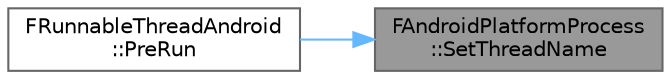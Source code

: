 digraph "FAndroidPlatformProcess::SetThreadName"
{
 // INTERACTIVE_SVG=YES
 // LATEX_PDF_SIZE
  bgcolor="transparent";
  edge [fontname=Helvetica,fontsize=10,labelfontname=Helvetica,labelfontsize=10];
  node [fontname=Helvetica,fontsize=10,shape=box,height=0.2,width=0.4];
  rankdir="RL";
  Node1 [id="Node000001",label="FAndroidPlatformProcess\l::SetThreadName",height=0.2,width=0.4,color="gray40", fillcolor="grey60", style="filled", fontcolor="black",tooltip=" "];
  Node1 -> Node2 [id="edge1_Node000001_Node000002",dir="back",color="steelblue1",style="solid",tooltip=" "];
  Node2 [id="Node000002",label="FRunnableThreadAndroid\l::PreRun",height=0.2,width=0.4,color="grey40", fillcolor="white", style="filled",URL="$d8/d9f/classFRunnableThreadAndroid.html#ae68501cd6cdf5fd1e871c0c2748b1903",tooltip="Allows a platform subclass to setup anything needed on the thread before running the Run function."];
}
